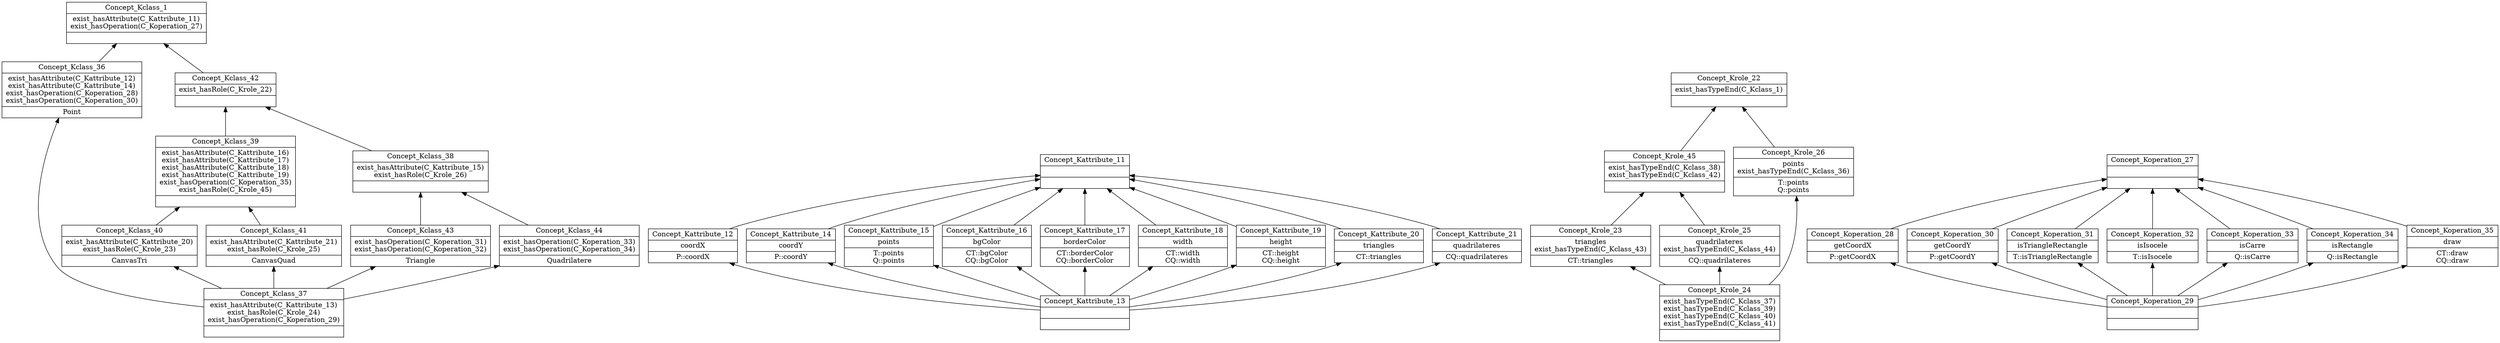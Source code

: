 digraph G { 
	rankdir=BT;
subgraph Kclass { 
label="Kclass";
1 [shape=record,label="{Concept_Kclass_1|exist_hasAttribute(C_Kattribute_11)\nexist_hasOperation(C_Koperation_27)\n|}"];
36 [shape=record,label="{Concept_Kclass_36|exist_hasAttribute(C_Kattribute_12)\nexist_hasAttribute(C_Kattribute_14)\nexist_hasOperation(C_Koperation_28)\nexist_hasOperation(C_Koperation_30)\n|Point\n}"];
37 [shape=record,label="{Concept_Kclass_37|exist_hasAttribute(C_Kattribute_13)\nexist_hasRole(C_Krole_24)\nexist_hasOperation(C_Koperation_29)\n|}"];
38 [shape=record,label="{Concept_Kclass_38|exist_hasAttribute(C_Kattribute_15)\nexist_hasRole(C_Krole_26)\n|}"];
39 [shape=record,label="{Concept_Kclass_39|exist_hasAttribute(C_Kattribute_16)\nexist_hasAttribute(C_Kattribute_17)\nexist_hasAttribute(C_Kattribute_18)\nexist_hasAttribute(C_Kattribute_19)\nexist_hasOperation(C_Koperation_35)\nexist_hasRole(C_Krole_45)\n|}"];
40 [shape=record,label="{Concept_Kclass_40|exist_hasAttribute(C_Kattribute_20)\nexist_hasRole(C_Krole_23)\n|CanvasTri\n}"];
41 [shape=record,label="{Concept_Kclass_41|exist_hasAttribute(C_Kattribute_21)\nexist_hasRole(C_Krole_25)\n|CanvasQuad\n}"];
42 [shape=record,label="{Concept_Kclass_42|exist_hasRole(C_Krole_22)\n|}"];
43 [shape=record,label="{Concept_Kclass_43|exist_hasOperation(C_Koperation_31)\nexist_hasOperation(C_Koperation_32)\n|Triangle\n}"];
44 [shape=record,label="{Concept_Kclass_44|exist_hasOperation(C_Koperation_33)\nexist_hasOperation(C_Koperation_34)\n|Quadrilatere\n}"];
	36 -> 1
	42 -> 1
	37 -> 36
	43 -> 38
	44 -> 38
	40 -> 39
	41 -> 39
	37 -> 40
	37 -> 41
	38 -> 42
	39 -> 42
	37 -> 43
	37 -> 44
}
subgraph Kattribute { 
label="Kattribute";
11 [shape=record,label="{Concept_Kattribute_11||}"];
12 [shape=record,label="{Concept_Kattribute_12|coordX\n|P::coordX\n}"];
13 [shape=record,label="{Concept_Kattribute_13||}"];
14 [shape=record,label="{Concept_Kattribute_14|coordY\n|P::coordY\n}"];
15 [shape=record,label="{Concept_Kattribute_15|points\n|T::points\nQ::points\n}"];
16 [shape=record,label="{Concept_Kattribute_16|bgColor\n|CT::bgColor\nCQ::bgColor\n}"];
17 [shape=record,label="{Concept_Kattribute_17|borderColor\n|CT::borderColor\nCQ::borderColor\n}"];
18 [shape=record,label="{Concept_Kattribute_18|width\n|CT::width\nCQ::width\n}"];
19 [shape=record,label="{Concept_Kattribute_19|height\n|CT::height\nCQ::height\n}"];
20 [shape=record,label="{Concept_Kattribute_20|triangles\n|CT::triangles\n}"];
21 [shape=record,label="{Concept_Kattribute_21|quadrilateres\n|CQ::quadrilateres\n}"];
	12 -> 11
	14 -> 11
	15 -> 11
	16 -> 11
	17 -> 11
	18 -> 11
	19 -> 11
	20 -> 11
	21 -> 11
	13 -> 12
	13 -> 14
	13 -> 15
	13 -> 16
	13 -> 17
	13 -> 18
	13 -> 19
	13 -> 20
	13 -> 21
}
subgraph Krole { 
label="Krole";
22 [shape=record,label="{Concept_Krole_22|exist_hasTypeEnd(C_Kclass_1)\n|}"];
23 [shape=record,label="{Concept_Krole_23|triangles\nexist_hasTypeEnd(C_Kclass_43)\n|CT::triangles\n}"];
24 [shape=record,label="{Concept_Krole_24|exist_hasTypeEnd(C_Kclass_37)\nexist_hasTypeEnd(C_Kclass_39)\nexist_hasTypeEnd(C_Kclass_40)\nexist_hasTypeEnd(C_Kclass_41)\n|}"];
25 [shape=record,label="{Concept_Krole_25|quadrilateres\nexist_hasTypeEnd(C_Kclass_44)\n|CQ::quadrilateres\n}"];
26 [shape=record,label="{Concept_Krole_26|points\nexist_hasTypeEnd(C_Kclass_36)\n|T::points\nQ::points\n}"];
45 [shape=record,label="{Concept_Krole_45|exist_hasTypeEnd(C_Kclass_38)\nexist_hasTypeEnd(C_Kclass_42)\n|}"];
	26 -> 22
	45 -> 22
	24 -> 23
	24 -> 25
	24 -> 26
	23 -> 45
	25 -> 45
}
subgraph Koperation { 
label="Koperation";
27 [shape=record,label="{Concept_Koperation_27||}"];
28 [shape=record,label="{Concept_Koperation_28|getCoordX\n|P::getCoordX\n}"];
29 [shape=record,label="{Concept_Koperation_29||}"];
30 [shape=record,label="{Concept_Koperation_30|getCoordY\n|P::getCoordY\n}"];
31 [shape=record,label="{Concept_Koperation_31|isTriangleRectangle\n|T::isTriangleRectangle\n}"];
32 [shape=record,label="{Concept_Koperation_32|isIsocele\n|T::isIsocele\n}"];
33 [shape=record,label="{Concept_Koperation_33|isCarre\n|Q::isCarre\n}"];
34 [shape=record,label="{Concept_Koperation_34|isRectangle\n|Q::isRectangle\n}"];
35 [shape=record,label="{Concept_Koperation_35|draw\n|CT::draw\nCQ::draw\n}"];
	28 -> 27
	30 -> 27
	31 -> 27
	32 -> 27
	33 -> 27
	34 -> 27
	35 -> 27
	29 -> 28
	29 -> 30
	29 -> 31
	29 -> 32
	29 -> 33
	29 -> 34
	29 -> 35
}
}